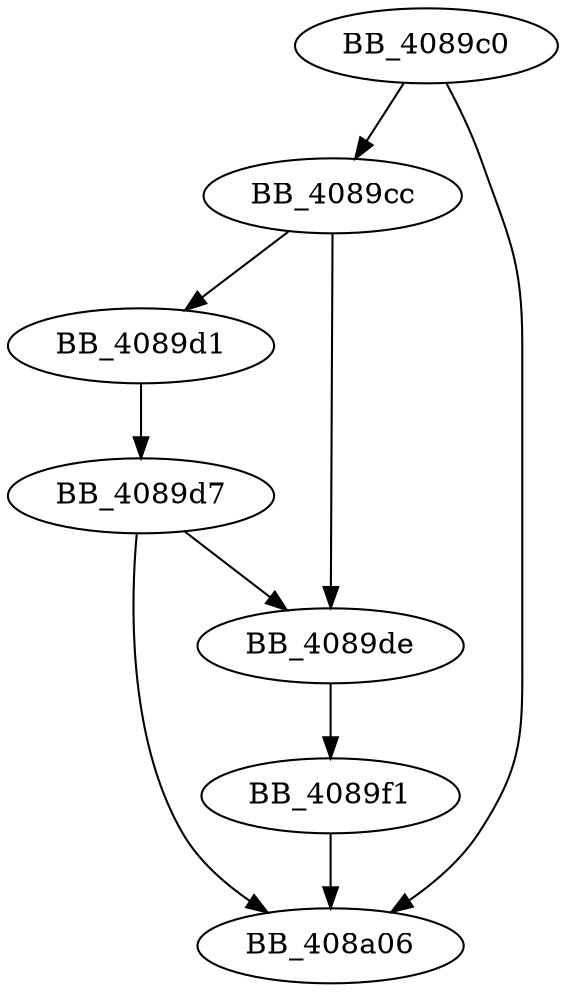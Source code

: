 DiGraph sub_4089C0{
BB_4089c0->BB_4089cc
BB_4089c0->BB_408a06
BB_4089cc->BB_4089d1
BB_4089cc->BB_4089de
BB_4089d1->BB_4089d7
BB_4089d7->BB_4089de
BB_4089d7->BB_408a06
BB_4089de->BB_4089f1
BB_4089f1->BB_408a06
}
